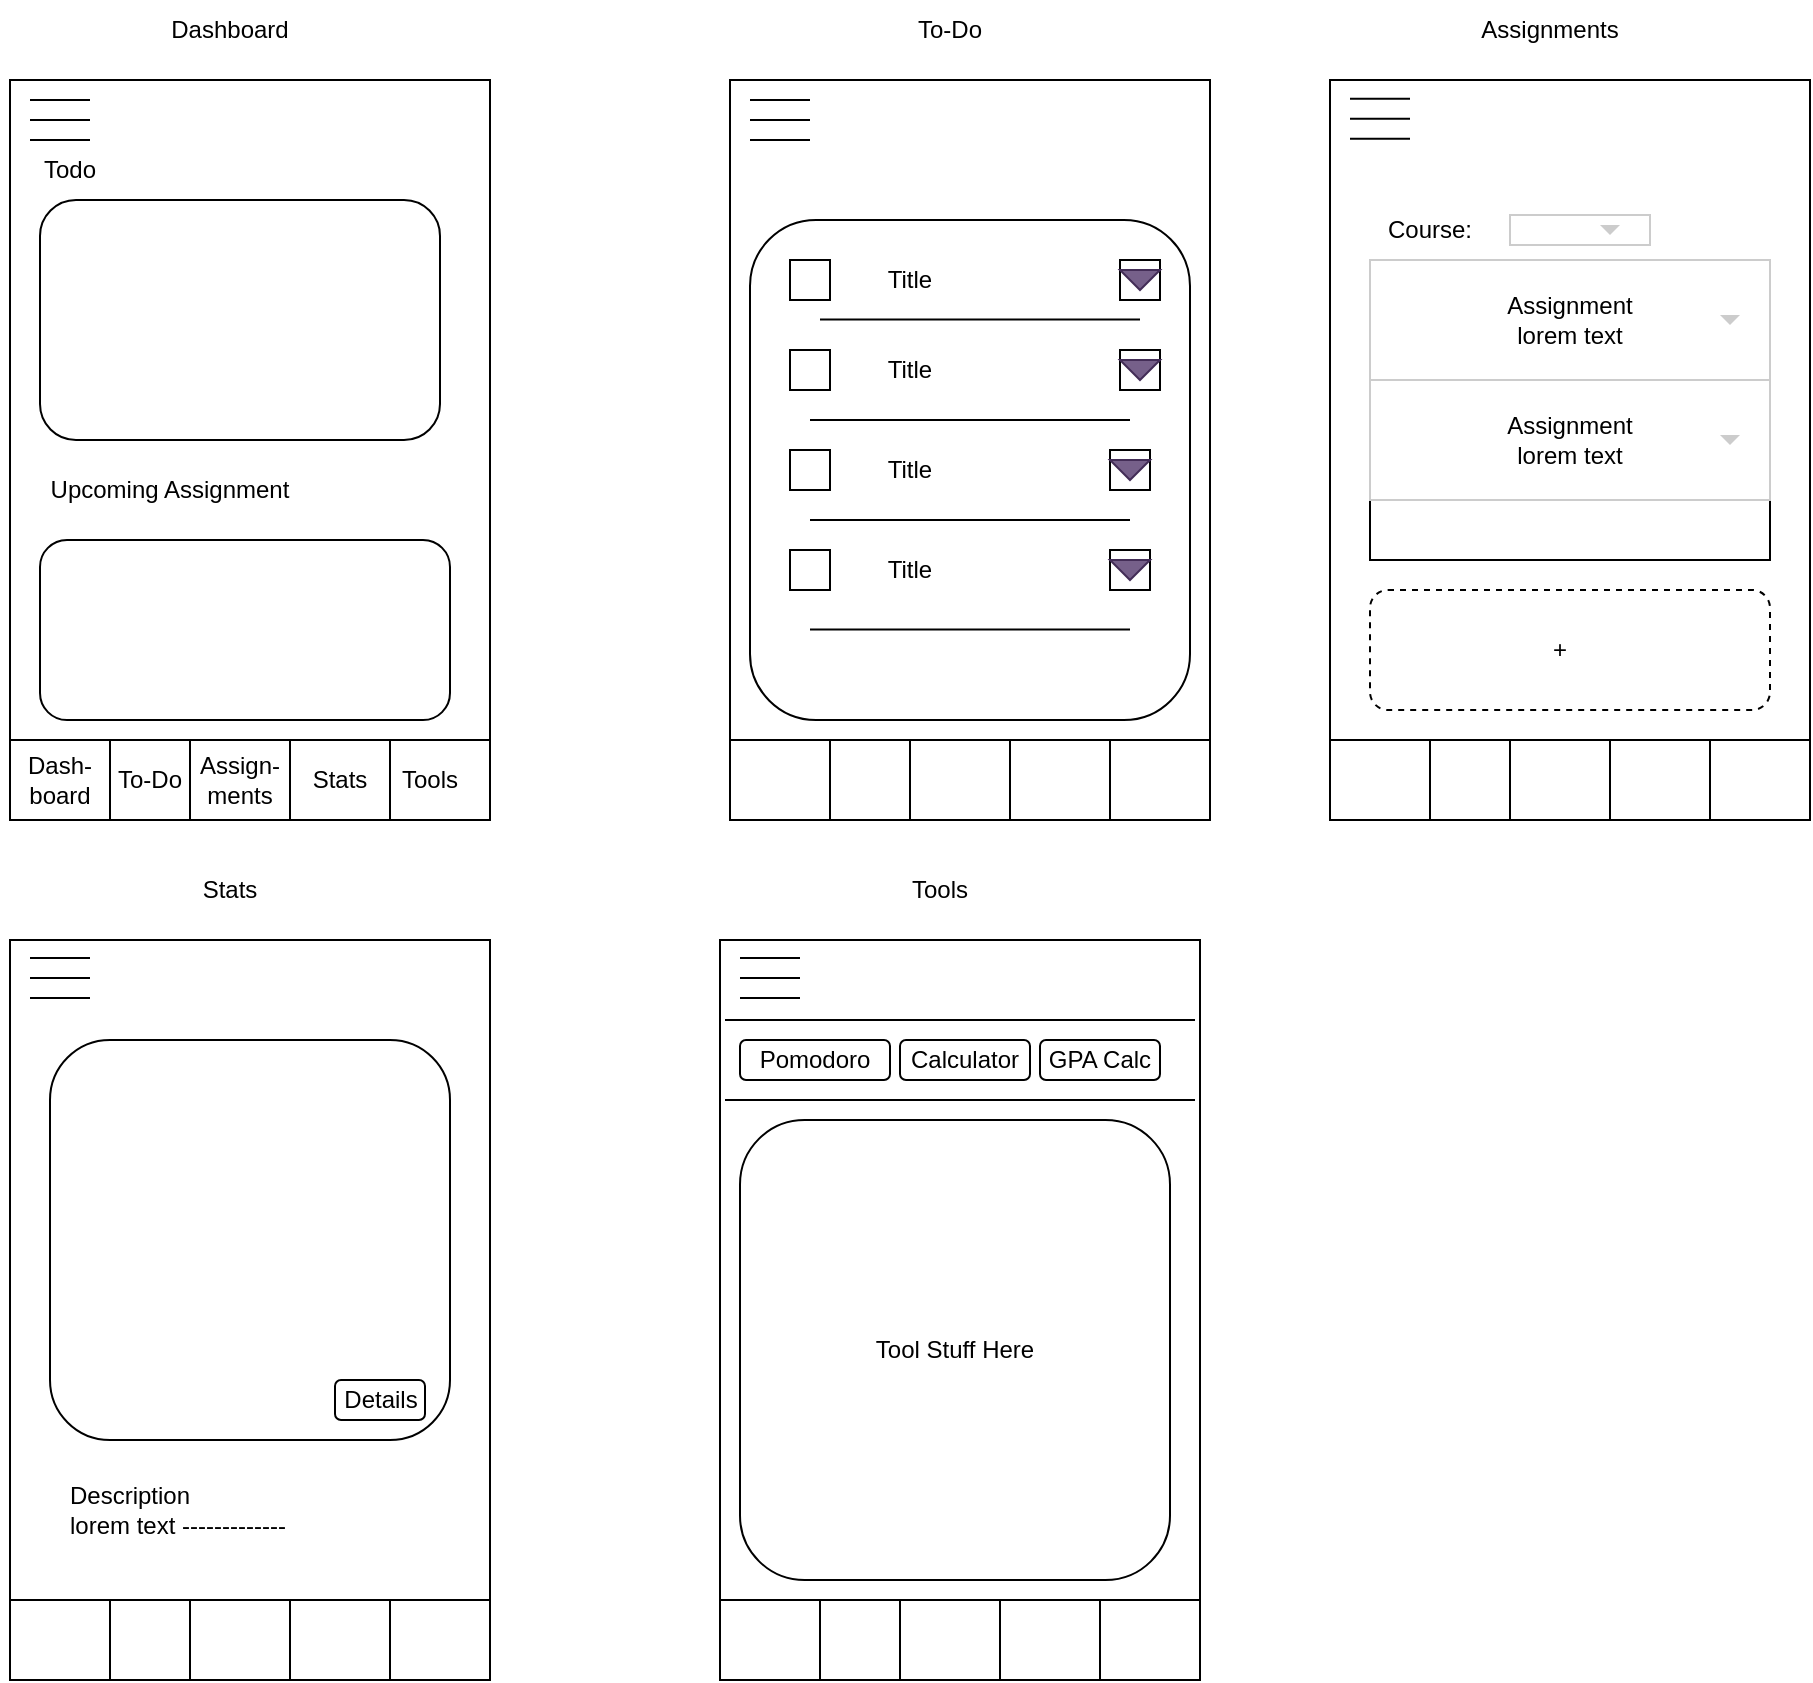 <mxfile>
    <diagram id="NnZ4ZboMtf_kZvzCMvBh" name="Page-1">
        <mxGraphModel dx="1116" dy="1003" grid="1" gridSize="10" guides="1" tooltips="1" connect="1" arrows="1" fold="1" page="1" pageScale="1" pageWidth="850" pageHeight="1100" math="0" shadow="0">
            <root>
                <mxCell id="0"/>
                <mxCell id="1" parent="0"/>
                <mxCell id="2" value="" style="rounded=0;whiteSpace=wrap;html=1;" parent="1" vertex="1">
                    <mxGeometry x="170" y="90" width="240" height="370" as="geometry"/>
                </mxCell>
                <mxCell id="5" value="Dashboard" style="text;html=1;align=center;verticalAlign=middle;whiteSpace=wrap;rounded=0;" parent="1" vertex="1">
                    <mxGeometry x="250" y="50" width="60" height="30" as="geometry"/>
                </mxCell>
                <mxCell id="6" value="Todo" style="text;html=1;align=center;verticalAlign=middle;whiteSpace=wrap;rounded=0;" parent="1" vertex="1">
                    <mxGeometry x="170" y="120" width="60" height="30" as="geometry"/>
                </mxCell>
                <mxCell id="7" value="" style="rounded=1;whiteSpace=wrap;html=1;" parent="1" vertex="1">
                    <mxGeometry x="185" y="150" width="200" height="120" as="geometry"/>
                </mxCell>
                <mxCell id="8" value="Upcoming Assignment" style="text;html=1;align=center;verticalAlign=middle;whiteSpace=wrap;rounded=0;" parent="1" vertex="1">
                    <mxGeometry x="185" y="280" width="130" height="30" as="geometry"/>
                </mxCell>
                <mxCell id="9" value="" style="rounded=1;whiteSpace=wrap;html=1;" parent="1" vertex="1">
                    <mxGeometry x="185" y="320" width="205" height="90" as="geometry"/>
                </mxCell>
                <mxCell id="10" value="" style="rounded=0;whiteSpace=wrap;html=1;" parent="1" vertex="1">
                    <mxGeometry x="170" y="420" width="240" height="40" as="geometry"/>
                </mxCell>
                <mxCell id="11" value="" style="rounded=0;whiteSpace=wrap;html=1;" parent="1" vertex="1">
                    <mxGeometry x="170" y="420" width="50" height="40" as="geometry"/>
                </mxCell>
                <mxCell id="12" value="" style="rounded=0;whiteSpace=wrap;html=1;" parent="1" vertex="1">
                    <mxGeometry x="220" y="420" width="40" height="40" as="geometry"/>
                </mxCell>
                <mxCell id="13" value="" style="rounded=0;whiteSpace=wrap;html=1;" parent="1" vertex="1">
                    <mxGeometry x="260" y="420" width="50" height="40" as="geometry"/>
                </mxCell>
                <mxCell id="14" value="" style="rounded=0;whiteSpace=wrap;html=1;" parent="1" vertex="1">
                    <mxGeometry x="310" y="420" width="50" height="40" as="geometry"/>
                </mxCell>
                <mxCell id="15" value="" style="rounded=0;whiteSpace=wrap;html=1;" parent="1" vertex="1">
                    <mxGeometry x="530" y="90" width="240" height="370" as="geometry"/>
                </mxCell>
                <mxCell id="16" value="To-Do" style="text;html=1;align=center;verticalAlign=middle;whiteSpace=wrap;rounded=0;" parent="1" vertex="1">
                    <mxGeometry x="610" y="50" width="60" height="30" as="geometry"/>
                </mxCell>
                <mxCell id="21" value="" style="rounded=0;whiteSpace=wrap;html=1;" parent="1" vertex="1">
                    <mxGeometry x="530" y="420" width="240" height="40" as="geometry"/>
                </mxCell>
                <mxCell id="22" value="" style="rounded=0;whiteSpace=wrap;html=1;" parent="1" vertex="1">
                    <mxGeometry x="530" y="420" width="50" height="40" as="geometry"/>
                </mxCell>
                <mxCell id="23" value="" style="rounded=0;whiteSpace=wrap;html=1;" parent="1" vertex="1">
                    <mxGeometry x="580" y="420" width="40" height="40" as="geometry"/>
                </mxCell>
                <mxCell id="24" value="" style="rounded=0;whiteSpace=wrap;html=1;" parent="1" vertex="1">
                    <mxGeometry x="620" y="420" width="50" height="40" as="geometry"/>
                </mxCell>
                <mxCell id="25" value="" style="rounded=0;whiteSpace=wrap;html=1;" parent="1" vertex="1">
                    <mxGeometry x="670" y="420" width="50" height="40" as="geometry"/>
                </mxCell>
                <mxCell id="26" value="" style="rounded=0;whiteSpace=wrap;html=1;" parent="1" vertex="1">
                    <mxGeometry x="170" y="520" width="240" height="370" as="geometry"/>
                </mxCell>
                <mxCell id="27" value="Stats" style="text;html=1;align=center;verticalAlign=middle;whiteSpace=wrap;rounded=0;" parent="1" vertex="1">
                    <mxGeometry x="250" y="480" width="60" height="30" as="geometry"/>
                </mxCell>
                <mxCell id="28" value="" style="rounded=0;whiteSpace=wrap;html=1;" parent="1" vertex="1">
                    <mxGeometry x="170" y="850" width="240" height="40" as="geometry"/>
                </mxCell>
                <mxCell id="29" value="" style="rounded=0;whiteSpace=wrap;html=1;" parent="1" vertex="1">
                    <mxGeometry x="170" y="850" width="50" height="40" as="geometry"/>
                </mxCell>
                <mxCell id="30" value="" style="rounded=0;whiteSpace=wrap;html=1;" parent="1" vertex="1">
                    <mxGeometry x="220" y="850" width="40" height="40" as="geometry"/>
                </mxCell>
                <mxCell id="31" value="" style="rounded=0;whiteSpace=wrap;html=1;" parent="1" vertex="1">
                    <mxGeometry x="260" y="850" width="50" height="40" as="geometry"/>
                </mxCell>
                <mxCell id="32" value="" style="rounded=0;whiteSpace=wrap;html=1;" parent="1" vertex="1">
                    <mxGeometry x="310" y="850" width="50" height="40" as="geometry"/>
                </mxCell>
                <mxCell id="33" value="" style="rounded=0;whiteSpace=wrap;html=1;" parent="1" vertex="1">
                    <mxGeometry x="525" y="520" width="240" height="370" as="geometry"/>
                </mxCell>
                <mxCell id="34" value="Tools" style="text;html=1;align=center;verticalAlign=middle;whiteSpace=wrap;rounded=0;" parent="1" vertex="1">
                    <mxGeometry x="605" y="480" width="60" height="30" as="geometry"/>
                </mxCell>
                <mxCell id="35" value="" style="rounded=0;whiteSpace=wrap;html=1;" parent="1" vertex="1">
                    <mxGeometry x="525" y="850" width="240" height="40" as="geometry"/>
                </mxCell>
                <mxCell id="36" value="" style="rounded=0;whiteSpace=wrap;html=1;" parent="1" vertex="1">
                    <mxGeometry x="525" y="850" width="50" height="40" as="geometry"/>
                </mxCell>
                <mxCell id="37" value="" style="rounded=0;whiteSpace=wrap;html=1;" parent="1" vertex="1">
                    <mxGeometry x="575" y="850" width="40" height="40" as="geometry"/>
                </mxCell>
                <mxCell id="38" value="" style="rounded=0;whiteSpace=wrap;html=1;" parent="1" vertex="1">
                    <mxGeometry x="615" y="850" width="50" height="40" as="geometry"/>
                </mxCell>
                <mxCell id="39" value="" style="rounded=0;whiteSpace=wrap;html=1;" parent="1" vertex="1">
                    <mxGeometry x="665" y="850" width="50" height="40" as="geometry"/>
                </mxCell>
                <mxCell id="40" value="" style="rounded=0;whiteSpace=wrap;html=1;" parent="1" vertex="1">
                    <mxGeometry x="830" y="90" width="240" height="370" as="geometry"/>
                </mxCell>
                <mxCell id="41" value="Assignments" style="text;html=1;align=center;verticalAlign=middle;whiteSpace=wrap;rounded=0;" parent="1" vertex="1">
                    <mxGeometry x="910" y="50" width="60" height="30" as="geometry"/>
                </mxCell>
                <mxCell id="42" value="" style="rounded=0;whiteSpace=wrap;html=1;" parent="1" vertex="1">
                    <mxGeometry x="830" y="420" width="240" height="40" as="geometry"/>
                </mxCell>
                <mxCell id="43" value="" style="rounded=0;whiteSpace=wrap;html=1;" parent="1" vertex="1">
                    <mxGeometry x="830" y="420" width="50" height="40" as="geometry"/>
                </mxCell>
                <mxCell id="44" value="" style="rounded=0;whiteSpace=wrap;html=1;" parent="1" vertex="1">
                    <mxGeometry x="880" y="420" width="40" height="40" as="geometry"/>
                </mxCell>
                <mxCell id="45" value="" style="rounded=0;whiteSpace=wrap;html=1;" parent="1" vertex="1">
                    <mxGeometry x="920" y="420" width="50" height="40" as="geometry"/>
                </mxCell>
                <mxCell id="46" value="" style="rounded=0;whiteSpace=wrap;html=1;" parent="1" vertex="1">
                    <mxGeometry x="970" y="420" width="50" height="40" as="geometry"/>
                </mxCell>
                <mxCell id="47" value="Dash-board" style="text;html=1;align=center;verticalAlign=middle;whiteSpace=wrap;rounded=0;rotation=0;" parent="1" vertex="1">
                    <mxGeometry x="165" y="425" width="60" height="30" as="geometry"/>
                </mxCell>
                <mxCell id="48" value="To-Do" style="text;html=1;align=center;verticalAlign=middle;whiteSpace=wrap;rounded=0;" parent="1" vertex="1">
                    <mxGeometry x="210" y="425" width="60" height="30" as="geometry"/>
                </mxCell>
                <mxCell id="49" value="Assign-ments" style="text;html=1;align=center;verticalAlign=middle;whiteSpace=wrap;rounded=0;" parent="1" vertex="1">
                    <mxGeometry x="255" y="425" width="60" height="30" as="geometry"/>
                </mxCell>
                <mxCell id="50" value="Stats" style="text;html=1;align=center;verticalAlign=middle;whiteSpace=wrap;rounded=0;" parent="1" vertex="1">
                    <mxGeometry x="305" y="425" width="60" height="30" as="geometry"/>
                </mxCell>
                <mxCell id="51" value="Tools" style="text;html=1;align=center;verticalAlign=middle;whiteSpace=wrap;rounded=0;" parent="1" vertex="1">
                    <mxGeometry x="350" y="425" width="60" height="30" as="geometry"/>
                </mxCell>
                <mxCell id="52" value="" style="rounded=1;whiteSpace=wrap;html=1;" parent="1" vertex="1">
                    <mxGeometry x="540" y="160" width="220" height="250" as="geometry"/>
                </mxCell>
                <mxCell id="57" value="" style="endArrow=none;html=1;" parent="1" edge="1">
                    <mxGeometry width="50" height="50" relative="1" as="geometry">
                        <mxPoint x="180" y="100" as="sourcePoint"/>
                        <mxPoint x="210" y="100" as="targetPoint"/>
                    </mxGeometry>
                </mxCell>
                <mxCell id="58" value="" style="endArrow=none;html=1;" parent="1" edge="1">
                    <mxGeometry width="50" height="50" relative="1" as="geometry">
                        <mxPoint x="180" y="110" as="sourcePoint"/>
                        <mxPoint x="210" y="110" as="targetPoint"/>
                    </mxGeometry>
                </mxCell>
                <mxCell id="59" value="" style="endArrow=none;html=1;" parent="1" edge="1">
                    <mxGeometry width="50" height="50" relative="1" as="geometry">
                        <mxPoint x="180" y="120" as="sourcePoint"/>
                        <mxPoint x="210" y="120" as="targetPoint"/>
                    </mxGeometry>
                </mxCell>
                <mxCell id="60" value="" style="endArrow=none;html=1;" parent="1" edge="1">
                    <mxGeometry width="50" height="50" relative="1" as="geometry">
                        <mxPoint x="540" y="100" as="sourcePoint"/>
                        <mxPoint x="570" y="100" as="targetPoint"/>
                    </mxGeometry>
                </mxCell>
                <mxCell id="61" value="" style="endArrow=none;html=1;" parent="1" edge="1">
                    <mxGeometry width="50" height="50" relative="1" as="geometry">
                        <mxPoint x="540" y="110" as="sourcePoint"/>
                        <mxPoint x="570" y="110" as="targetPoint"/>
                    </mxGeometry>
                </mxCell>
                <mxCell id="62" value="" style="endArrow=none;html=1;" parent="1" edge="1">
                    <mxGeometry width="50" height="50" relative="1" as="geometry">
                        <mxPoint x="540" y="120" as="sourcePoint"/>
                        <mxPoint x="570" y="120" as="targetPoint"/>
                    </mxGeometry>
                </mxCell>
                <mxCell id="63" value="" style="rounded=0;whiteSpace=wrap;html=1;" parent="1" vertex="1">
                    <mxGeometry x="560" y="180" width="20" height="20" as="geometry"/>
                </mxCell>
                <mxCell id="64" value="Title" style="text;html=1;align=center;verticalAlign=middle;whiteSpace=wrap;rounded=0;" parent="1" vertex="1">
                    <mxGeometry x="590" y="175" width="60" height="30" as="geometry"/>
                </mxCell>
                <mxCell id="65" value="" style="rounded=0;whiteSpace=wrap;html=1;" parent="1" vertex="1">
                    <mxGeometry x="560" y="225" width="20" height="20" as="geometry"/>
                </mxCell>
                <mxCell id="66" value="Title" style="text;html=1;align=center;verticalAlign=middle;whiteSpace=wrap;rounded=0;" parent="1" vertex="1">
                    <mxGeometry x="590" y="220" width="60" height="30" as="geometry"/>
                </mxCell>
                <mxCell id="67" value="" style="rounded=0;whiteSpace=wrap;html=1;" parent="1" vertex="1">
                    <mxGeometry x="560" y="275" width="20" height="20" as="geometry"/>
                </mxCell>
                <mxCell id="68" value="Title" style="text;html=1;align=center;verticalAlign=middle;whiteSpace=wrap;rounded=0;" parent="1" vertex="1">
                    <mxGeometry x="590" y="270" width="60" height="30" as="geometry"/>
                </mxCell>
                <mxCell id="69" value="" style="rounded=0;whiteSpace=wrap;html=1;" parent="1" vertex="1">
                    <mxGeometry x="560" y="325" width="20" height="20" as="geometry"/>
                </mxCell>
                <mxCell id="70" value="Title" style="text;html=1;align=center;verticalAlign=middle;whiteSpace=wrap;rounded=0;" parent="1" vertex="1">
                    <mxGeometry x="590" y="320" width="60" height="30" as="geometry"/>
                </mxCell>
                <mxCell id="72" value="" style="endArrow=none;html=1;" parent="1" edge="1">
                    <mxGeometry width="50" height="50" relative="1" as="geometry">
                        <mxPoint x="575" y="209.71" as="sourcePoint"/>
                        <mxPoint x="735" y="209.71" as="targetPoint"/>
                    </mxGeometry>
                </mxCell>
                <mxCell id="73" value="" style="endArrow=none;html=1;" parent="1" edge="1">
                    <mxGeometry width="50" height="50" relative="1" as="geometry">
                        <mxPoint x="570" y="260" as="sourcePoint"/>
                        <mxPoint x="730" y="260" as="targetPoint"/>
                    </mxGeometry>
                </mxCell>
                <mxCell id="74" value="" style="endArrow=none;html=1;" parent="1" edge="1">
                    <mxGeometry width="50" height="50" relative="1" as="geometry">
                        <mxPoint x="570" y="310" as="sourcePoint"/>
                        <mxPoint x="730" y="310" as="targetPoint"/>
                    </mxGeometry>
                </mxCell>
                <mxCell id="75" value="" style="endArrow=none;html=1;" parent="1" edge="1">
                    <mxGeometry width="50" height="50" relative="1" as="geometry">
                        <mxPoint x="570" y="364.71" as="sourcePoint"/>
                        <mxPoint x="730" y="364.71" as="targetPoint"/>
                    </mxGeometry>
                </mxCell>
                <mxCell id="76" value="" style="rounded=0;whiteSpace=wrap;html=1;" parent="1" vertex="1">
                    <mxGeometry x="720" y="325" width="20" height="20" as="geometry"/>
                </mxCell>
                <mxCell id="77" value="" style="triangle;whiteSpace=wrap;html=1;rotation=90;fillColor=#76608a;fontColor=#ffffff;strokeColor=#432D57;" parent="1" vertex="1">
                    <mxGeometry x="725" y="325" width="10" height="20" as="geometry"/>
                </mxCell>
                <mxCell id="78" value="" style="rounded=0;whiteSpace=wrap;html=1;" parent="1" vertex="1">
                    <mxGeometry x="720" y="275" width="20" height="20" as="geometry"/>
                </mxCell>
                <mxCell id="79" value="" style="triangle;whiteSpace=wrap;html=1;rotation=90;fillColor=#76608a;fontColor=#ffffff;strokeColor=#432D57;" parent="1" vertex="1">
                    <mxGeometry x="725" y="275" width="10" height="20" as="geometry"/>
                </mxCell>
                <mxCell id="80" value="" style="rounded=0;whiteSpace=wrap;html=1;" parent="1" vertex="1">
                    <mxGeometry x="725" y="225" width="20" height="20" as="geometry"/>
                </mxCell>
                <mxCell id="81" value="" style="triangle;whiteSpace=wrap;html=1;rotation=90;fillColor=#76608a;fontColor=#ffffff;strokeColor=#432D57;" parent="1" vertex="1">
                    <mxGeometry x="730" y="225" width="10" height="20" as="geometry"/>
                </mxCell>
                <mxCell id="82" value="" style="rounded=0;whiteSpace=wrap;html=1;" parent="1" vertex="1">
                    <mxGeometry x="725" y="180" width="20" height="20" as="geometry"/>
                </mxCell>
                <mxCell id="83" value="" style="triangle;whiteSpace=wrap;html=1;rotation=90;fillColor=#76608a;fontColor=#ffffff;strokeColor=#432D57;" parent="1" vertex="1">
                    <mxGeometry x="730" y="180" width="10" height="20" as="geometry"/>
                </mxCell>
                <mxCell id="84" value="" style="endArrow=none;html=1;" edge="1" parent="1">
                    <mxGeometry width="50" height="50" relative="1" as="geometry">
                        <mxPoint x="840" y="99.43" as="sourcePoint"/>
                        <mxPoint x="870" y="99.43" as="targetPoint"/>
                    </mxGeometry>
                </mxCell>
                <mxCell id="85" value="" style="endArrow=none;html=1;" edge="1" parent="1">
                    <mxGeometry width="50" height="50" relative="1" as="geometry">
                        <mxPoint x="840" y="109.43" as="sourcePoint"/>
                        <mxPoint x="870" y="109.43" as="targetPoint"/>
                    </mxGeometry>
                </mxCell>
                <mxCell id="86" value="" style="endArrow=none;html=1;" edge="1" parent="1">
                    <mxGeometry width="50" height="50" relative="1" as="geometry">
                        <mxPoint x="840" y="119.43" as="sourcePoint"/>
                        <mxPoint x="870" y="119.43" as="targetPoint"/>
                    </mxGeometry>
                </mxCell>
                <mxCell id="90" value="" style="endArrow=none;html=1;" edge="1" parent="1">
                    <mxGeometry width="50" height="50" relative="1" as="geometry">
                        <mxPoint x="535" y="529" as="sourcePoint"/>
                        <mxPoint x="565" y="529" as="targetPoint"/>
                    </mxGeometry>
                </mxCell>
                <mxCell id="91" value="" style="endArrow=none;html=1;" edge="1" parent="1">
                    <mxGeometry width="50" height="50" relative="1" as="geometry">
                        <mxPoint x="535" y="539" as="sourcePoint"/>
                        <mxPoint x="565" y="539" as="targetPoint"/>
                    </mxGeometry>
                </mxCell>
                <mxCell id="92" value="" style="endArrow=none;html=1;" edge="1" parent="1">
                    <mxGeometry width="50" height="50" relative="1" as="geometry">
                        <mxPoint x="535" y="549" as="sourcePoint"/>
                        <mxPoint x="565" y="549" as="targetPoint"/>
                    </mxGeometry>
                </mxCell>
                <mxCell id="96" value="" style="endArrow=none;html=1;" edge="1" parent="1">
                    <mxGeometry width="50" height="50" relative="1" as="geometry">
                        <mxPoint x="180" y="529" as="sourcePoint"/>
                        <mxPoint x="210" y="529" as="targetPoint"/>
                    </mxGeometry>
                </mxCell>
                <mxCell id="97" value="" style="endArrow=none;html=1;" edge="1" parent="1">
                    <mxGeometry width="50" height="50" relative="1" as="geometry">
                        <mxPoint x="180" y="539" as="sourcePoint"/>
                        <mxPoint x="210" y="539" as="targetPoint"/>
                    </mxGeometry>
                </mxCell>
                <mxCell id="98" value="" style="endArrow=none;html=1;" edge="1" parent="1">
                    <mxGeometry width="50" height="50" relative="1" as="geometry">
                        <mxPoint x="180" y="549" as="sourcePoint"/>
                        <mxPoint x="210" y="549" as="targetPoint"/>
                    </mxGeometry>
                </mxCell>
                <mxCell id="100" value="" style="rounded=1;whiteSpace=wrap;html=1;dashed=1;" vertex="1" parent="1">
                    <mxGeometry x="850" y="345" width="200" height="60" as="geometry"/>
                </mxCell>
                <mxCell id="101" value="+" style="text;html=1;align=center;verticalAlign=middle;whiteSpace=wrap;rounded=0;" vertex="1" parent="1">
                    <mxGeometry x="915" y="360" width="60" height="30" as="geometry"/>
                </mxCell>
                <mxCell id="102" value="Course:" style="text;html=1;align=center;verticalAlign=middle;whiteSpace=wrap;rounded=0;" vertex="1" parent="1">
                    <mxGeometry x="850" y="150" width="60" height="30" as="geometry"/>
                </mxCell>
                <mxCell id="104" value="" style="rounded=0;whiteSpace=wrap;html=1;" vertex="1" parent="1">
                    <mxGeometry x="850" y="180" width="200" height="150" as="geometry"/>
                </mxCell>
                <mxCell id="105" value="" style="dashed=0;align=center;fontSize=12;shape=rect;fillColor=#ffffff;strokeColor=#cccccc;whiteSpace=wrap;html=1;" vertex="1" parent="1">
                    <mxGeometry x="920" y="157.5" width="70" height="15" as="geometry"/>
                </mxCell>
                <mxCell id="107" value="" style="dashed=0;html=1;shape=mxgraph.gmdl.triangle;fillColor=#cccccc;strokeColor=none;" vertex="1" parent="105">
                    <mxGeometry x="1" y="0.5" width="10" height="5" relative="1" as="geometry">
                        <mxPoint x="-25" y="-2.5" as="offset"/>
                    </mxGeometry>
                </mxCell>
                <mxCell id="109" value="Assignment&lt;br&gt;lorem text" style="dashed=0;align=center;fontSize=12;shape=rect;fillColor=#ffffff;strokeColor=#cccccc;whiteSpace=wrap;html=1;" vertex="1" parent="1">
                    <mxGeometry x="850" y="180" width="200" height="60" as="geometry"/>
                </mxCell>
                <mxCell id="110" value="" style="dashed=0;html=1;shape=mxgraph.gmdl.triangle;fillColor=#cccccc;strokeColor=none;" vertex="1" parent="109">
                    <mxGeometry x="1" y="0.5" width="10" height="5" relative="1" as="geometry">
                        <mxPoint x="-25" y="-2.5" as="offset"/>
                    </mxGeometry>
                </mxCell>
                <mxCell id="111" value="Assignment&lt;br&gt;lorem text" style="dashed=0;align=center;fontSize=12;shape=rect;fillColor=#ffffff;strokeColor=#cccccc;whiteSpace=wrap;html=1;" vertex="1" parent="1">
                    <mxGeometry x="850" y="240" width="200" height="60" as="geometry"/>
                </mxCell>
                <mxCell id="112" value="" style="dashed=0;html=1;shape=mxgraph.gmdl.triangle;fillColor=#cccccc;strokeColor=none;" vertex="1" parent="111">
                    <mxGeometry x="1" y="0.5" width="10" height="5" relative="1" as="geometry">
                        <mxPoint x="-25" y="-2.5" as="offset"/>
                    </mxGeometry>
                </mxCell>
                <mxCell id="113" value="" style="rounded=1;whiteSpace=wrap;html=1;" vertex="1" parent="1">
                    <mxGeometry x="190" y="570" width="200" height="200" as="geometry"/>
                </mxCell>
                <mxCell id="114" value="Description&lt;br&gt;lorem text -------------" style="text;html=1;align=left;verticalAlign=middle;whiteSpace=wrap;rounded=0;" vertex="1" parent="1">
                    <mxGeometry x="197.5" y="780" width="180" height="50" as="geometry"/>
                </mxCell>
                <mxCell id="115" value="Details" style="rounded=1;whiteSpace=wrap;html=1;" vertex="1" parent="1">
                    <mxGeometry x="332.5" y="740" width="45" height="20" as="geometry"/>
                </mxCell>
                <mxCell id="116" value="" style="endArrow=none;html=1;" edge="1" parent="1">
                    <mxGeometry width="50" height="50" relative="1" as="geometry">
                        <mxPoint x="527.5" y="560" as="sourcePoint"/>
                        <mxPoint x="762.5" y="560" as="targetPoint"/>
                    </mxGeometry>
                </mxCell>
                <mxCell id="117" value="Pomodoro" style="rounded=1;whiteSpace=wrap;html=1;" vertex="1" parent="1">
                    <mxGeometry x="535" y="570" width="75" height="20" as="geometry"/>
                </mxCell>
                <mxCell id="118" value="Calculator" style="rounded=1;whiteSpace=wrap;html=1;" vertex="1" parent="1">
                    <mxGeometry x="615" y="570" width="65" height="20" as="geometry"/>
                </mxCell>
                <mxCell id="119" value="GPA Calc" style="rounded=1;whiteSpace=wrap;html=1;" vertex="1" parent="1">
                    <mxGeometry x="685" y="570" width="60" height="20" as="geometry"/>
                </mxCell>
                <mxCell id="121" value="" style="endArrow=none;html=1;" edge="1" parent="1">
                    <mxGeometry width="50" height="50" relative="1" as="geometry">
                        <mxPoint x="527.5" y="600" as="sourcePoint"/>
                        <mxPoint x="762.5" y="600" as="targetPoint"/>
                    </mxGeometry>
                </mxCell>
                <mxCell id="122" value="Tool Stuff Here" style="rounded=1;whiteSpace=wrap;html=1;" vertex="1" parent="1">
                    <mxGeometry x="535" y="610" width="215" height="230" as="geometry"/>
                </mxCell>
            </root>
        </mxGraphModel>
    </diagram>
</mxfile>